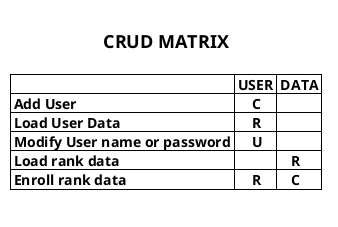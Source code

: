 @startuml crud

' https://raw.githubusercontent.com/GC211MP/API/main/documents/crud_matrix.puml

title
  
  =CRUD MATRIX

  |                   |= USER |= DATA |
  |= Add User                     |     C |       |
  |= Load User Data               |     R |       |
  |= Modify User name or password |     U |       |
  |= Load rank data               |       |    R  |
  |= Enroll rank data             |     R |    C  |
  
end title

@enduml
